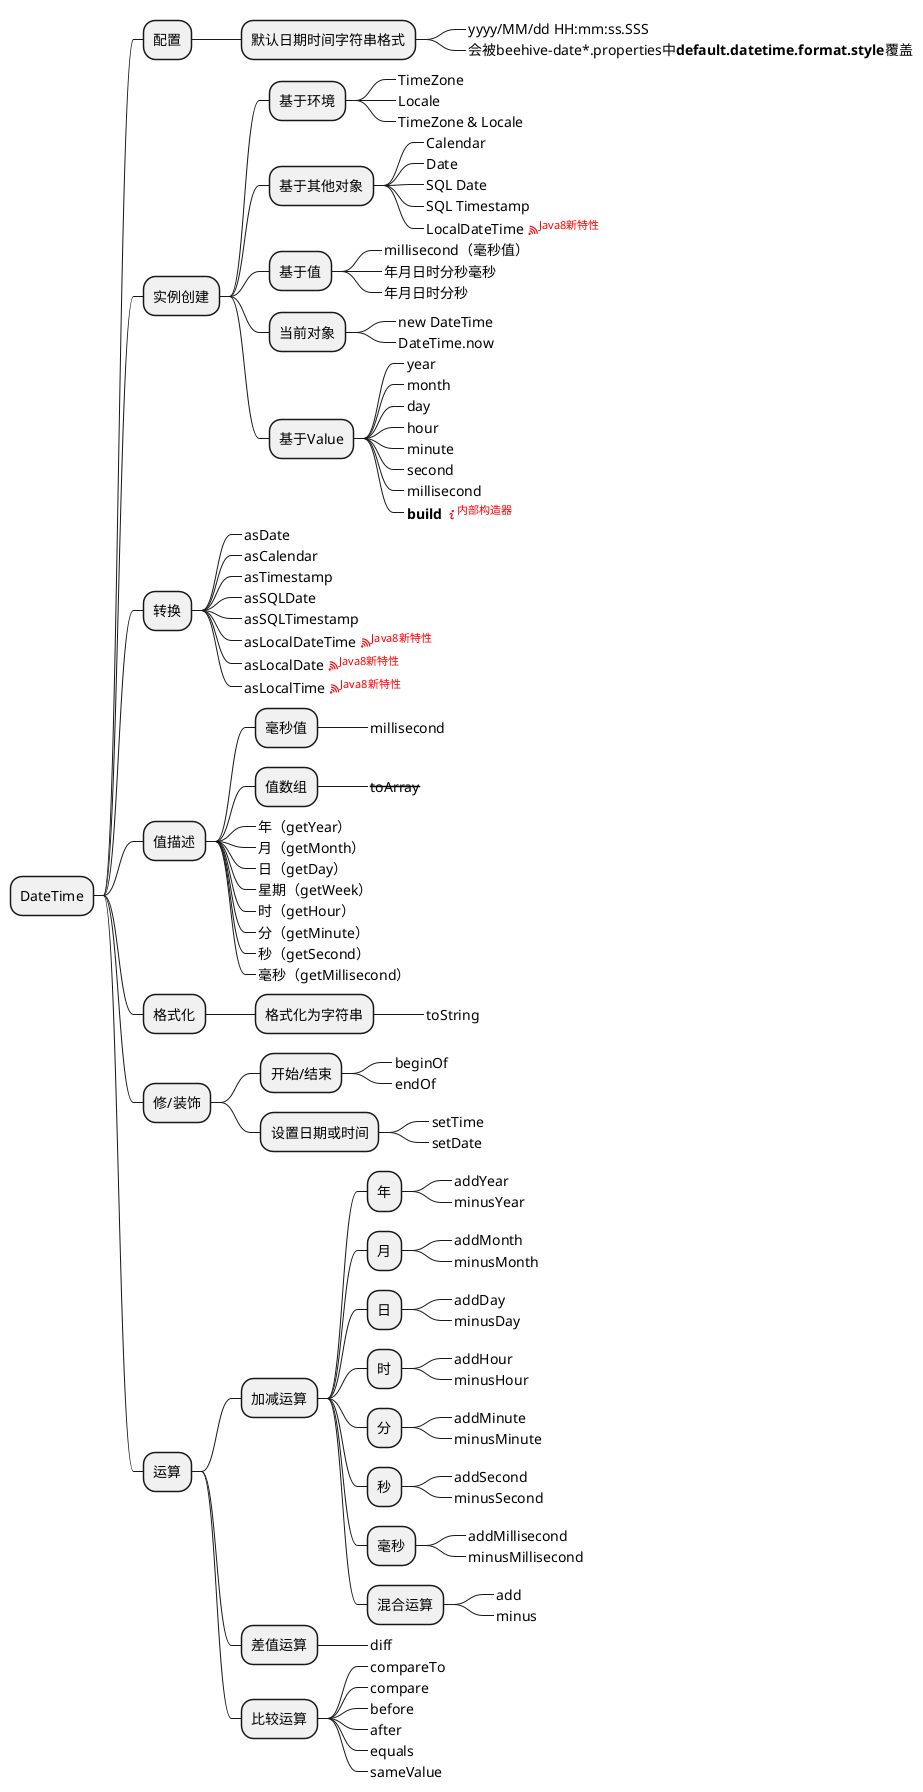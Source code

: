 @startmindmap
* DateTime

** 配置
*** 默认日期时间字符串格式
****_ yyyy/MM/dd HH:mm:ss.SSS
****_ 会被beehive-date*.properties中<b>default.datetime.format.style</b>覆盖

** 实例创建
*** 基于环境
****_ TimeZone
****_ Locale
****_ TimeZone & Locale
*** 基于其他对象
****_ Calendar
****_ Date
****_ SQL Date
****_ SQL Timestamp
****_ LocalDateTime <font color=red><&rss><sup>Java8新特性</sup></font>
*** 基于值
****_ millisecond（毫秒值）
****_ 年月日时分秒毫秒
****_ 年月日时分秒
*** 当前对象
****_ new DateTime
****_ DateTime.now
*** 基于Value
****_ year
****_ month
****_ day
****_ hour
****_ minute
****_ second
****_ millisecond
****_ <b>build</b> <font color=red><&info><sup>内部构造器</sup></font>

** 转换
***_ asDate
***_ asCalendar
***_ asTimestamp
***_ asSQLDate
***_ asSQLTimestamp
***_ asLocalDateTime <font color=red><&rss><sup>Java8新特性</sup></font>
***_ asLocalDate <font color=red><&rss><sup>Java8新特性</sup></font>
***_ asLocalTime <font color=red><&rss><sup>Java8新特性</sup></font>


** 值描述
*** 毫秒值
****_ millisecond
*** 值数组
****_ <del>toArray</del>
***_ 年（getYear）
***_ 月（getMonth）
***_ 日（getDay）
***_ 星期（getWeek）
***_ 时（getHour）
***_ 分（getMinute）
***_ 秒（getSecond）
***_ 毫秒（getMillisecond）

** 格式化
*** 格式化为字符串
****_ toString

** 修/装饰
*** 开始/结束
****_ beginOf
****_ endOf
*** 设置日期或时间
****_ setTime
****_ setDate

** 运算
*** 加减运算
**** 年
*****_ addYear
*****_ minusYear
**** 月
*****_ addMonth
*****_ minusMonth
**** 日
*****_ addDay
*****_ minusDay
**** 时
*****_ addHour
*****_ minusHour
**** 分
*****_ addMinute
*****_ minusMinute
**** 秒
*****_ addSecond
*****_ minusSecond
**** 毫秒
*****_ addMillisecond
*****_ minusMillisecond
**** 混合运算
*****_ add
*****_ minus

*** 差值运算
****_ diff

*** 比较运算
****_ compareTo
****_ compare
****_ before
****_ after
****_ equals
****_ sameValue

@endmindmap